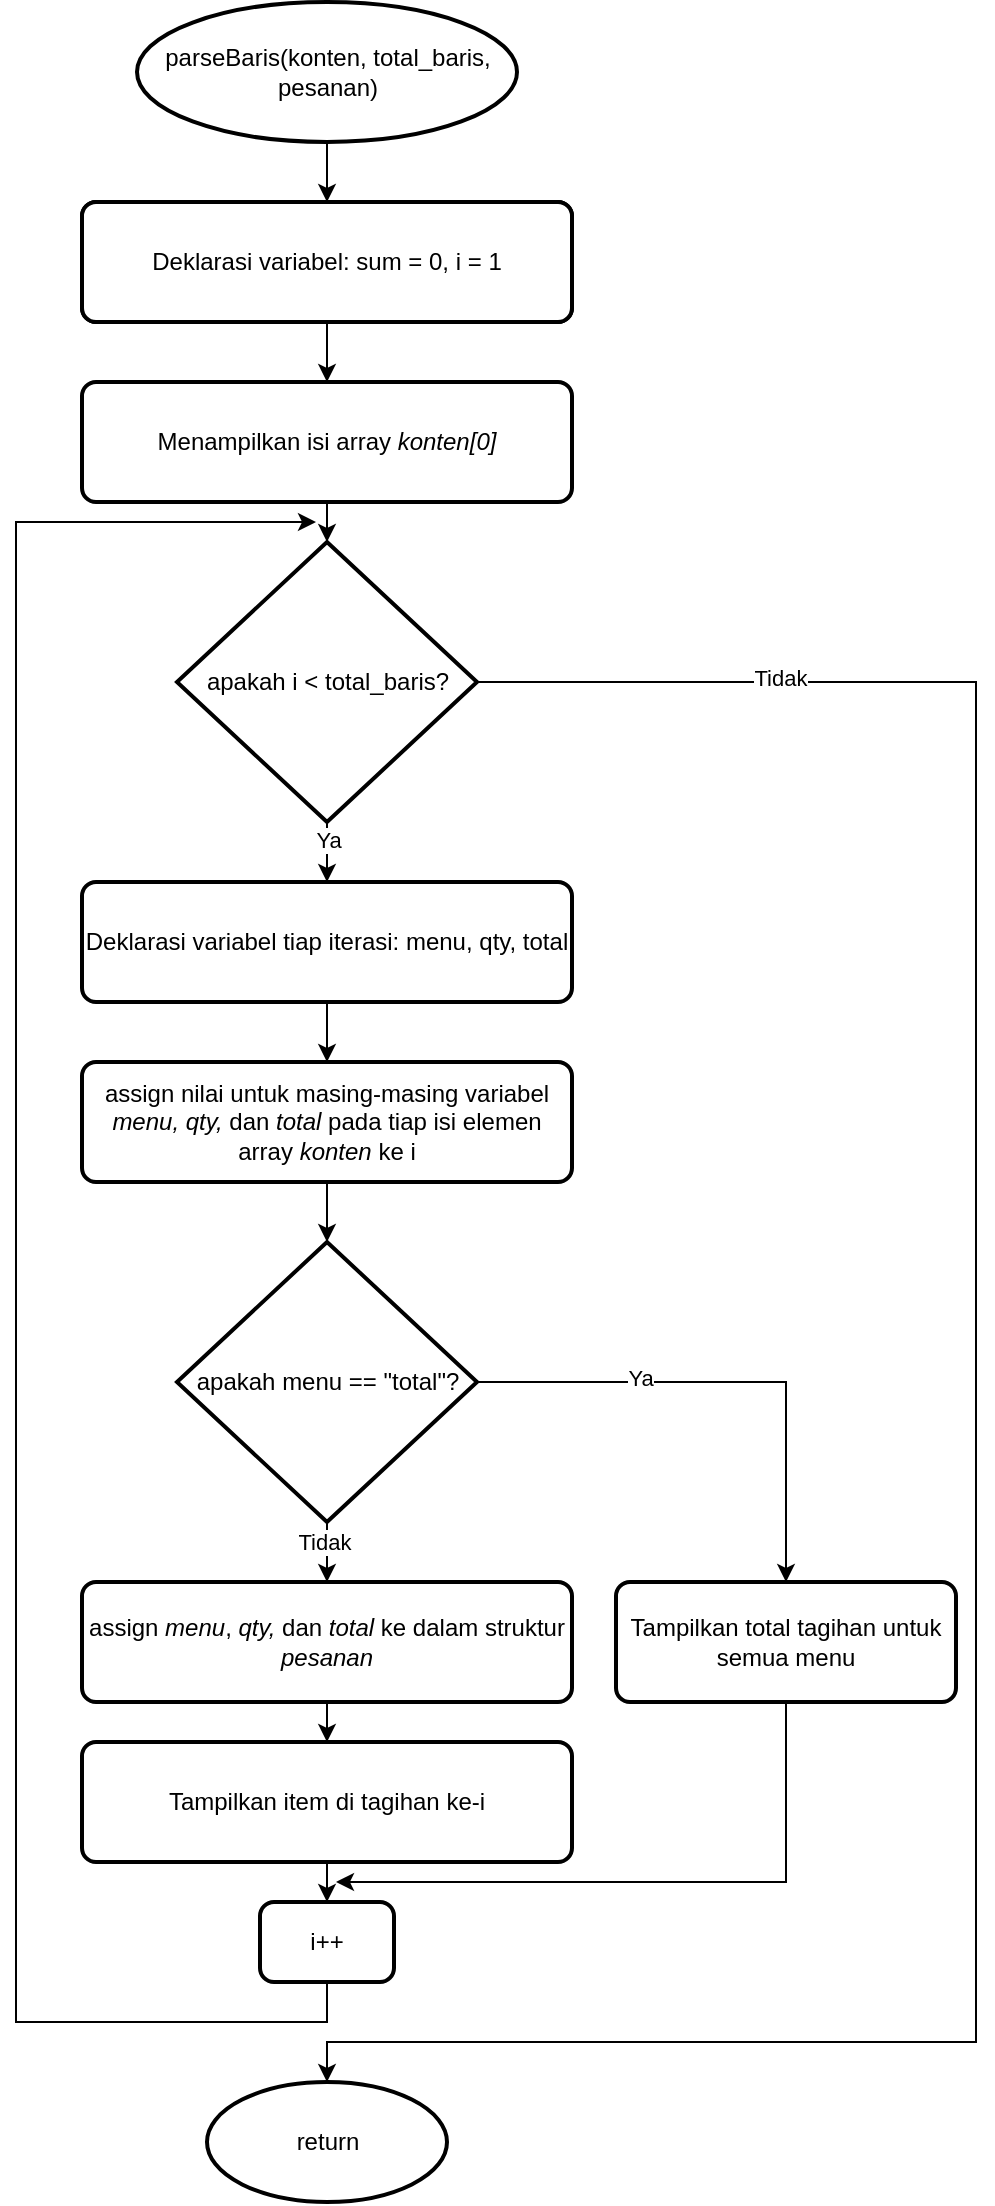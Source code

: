 <mxfile version="23.1.5" type="device">
  <diagram name="Page-1" id="pIJavBY0yzTweW4xneVl">
    <mxGraphModel dx="30" dy="1672" grid="1" gridSize="10" guides="1" tooltips="1" connect="1" arrows="1" fold="1" page="1" pageScale="1" pageWidth="850" pageHeight="1100" math="0" shadow="0">
      <root>
        <mxCell id="0" />
        <mxCell id="1" parent="0" />
        <mxCell id="Muna9QnkxV_2Qp5-yft--2" style="edgeStyle=orthogonalEdgeStyle;rounded=0;orthogonalLoop=1;jettySize=auto;html=1;exitX=0.5;exitY=1;exitDx=0;exitDy=0;exitPerimeter=0;entryX=0.5;entryY=0;entryDx=0;entryDy=0;" parent="1" source="dBdyuKx9wnMH7rO0jvBw-1" target="Muna9QnkxV_2Qp5-yft--1" edge="1">
          <mxGeometry relative="1" as="geometry" />
        </mxCell>
        <mxCell id="dBdyuKx9wnMH7rO0jvBw-1" value="parseBaris(konten, total_baris, pesanan)" style="strokeWidth=2;html=1;shape=mxgraph.flowchart.start_1;whiteSpace=wrap;" parent="1" vertex="1">
          <mxGeometry x="1180.5" width="190" height="70" as="geometry" />
        </mxCell>
        <mxCell id="VPQM44rSCXUB25WVkZ3f-20" value="return" style="strokeWidth=2;html=1;shape=mxgraph.flowchart.start_1;whiteSpace=wrap;" parent="1" vertex="1">
          <mxGeometry x="1215.5" y="1040" width="120" height="60" as="geometry" />
        </mxCell>
        <mxCell id="Muna9QnkxV_2Qp5-yft--1" value="Deklarasi variabel: filename, fp, konten, total_baris, buffer, pesanan, pemesan, jumlah_orang, banyak_pesanan" style="rounded=1;whiteSpace=wrap;html=1;absoluteArcSize=1;arcSize=14;strokeWidth=2;" parent="1" vertex="1">
          <mxGeometry x="1153" y="100" width="245" height="60" as="geometry" />
        </mxCell>
        <mxCell id="Muna9QnkxV_2Qp5-yft--5" style="edgeStyle=orthogonalEdgeStyle;rounded=0;orthogonalLoop=1;jettySize=auto;html=1;exitX=0.5;exitY=1;exitDx=0;exitDy=0;entryX=0.5;entryY=0;entryDx=0;entryDy=0;" parent="1" source="Muna9QnkxV_2Qp5-yft--3" target="Muna9QnkxV_2Qp5-yft--4" edge="1">
          <mxGeometry relative="1" as="geometry" />
        </mxCell>
        <mxCell id="Muna9QnkxV_2Qp5-yft--3" value="Deklarasi variabel: sum = 0, i = 1" style="rounded=1;whiteSpace=wrap;html=1;absoluteArcSize=1;arcSize=14;strokeWidth=2;" parent="1" vertex="1">
          <mxGeometry x="1153" y="100" width="245" height="60" as="geometry" />
        </mxCell>
        <mxCell id="Muna9QnkxV_2Qp5-yft--4" value="Menampilkan isi array &lt;i&gt;konten[0]&lt;/i&gt;" style="rounded=1;whiteSpace=wrap;html=1;absoluteArcSize=1;arcSize=14;strokeWidth=2;" parent="1" vertex="1">
          <mxGeometry x="1153" y="190" width="245" height="60" as="geometry" />
        </mxCell>
        <mxCell id="mlh2b1YYY3yTuKLfdCJF-4" style="edgeStyle=orthogonalEdgeStyle;rounded=0;orthogonalLoop=1;jettySize=auto;html=1;exitX=0.5;exitY=1;exitDx=0;exitDy=0;exitPerimeter=0;entryX=0.5;entryY=0;entryDx=0;entryDy=0;" edge="1" parent="1" source="mlh2b1YYY3yTuKLfdCJF-1" target="mlh2b1YYY3yTuKLfdCJF-3">
          <mxGeometry relative="1" as="geometry" />
        </mxCell>
        <mxCell id="mlh2b1YYY3yTuKLfdCJF-5" value="Ya" style="edgeLabel;html=1;align=center;verticalAlign=middle;resizable=0;points=[];" vertex="1" connectable="0" parent="mlh2b1YYY3yTuKLfdCJF-4">
          <mxGeometry x="-0.4" relative="1" as="geometry">
            <mxPoint as="offset" />
          </mxGeometry>
        </mxCell>
        <mxCell id="mlh2b1YYY3yTuKLfdCJF-24" style="edgeStyle=orthogonalEdgeStyle;rounded=0;orthogonalLoop=1;jettySize=auto;html=1;exitX=1;exitY=0.5;exitDx=0;exitDy=0;exitPerimeter=0;entryX=0.5;entryY=0;entryDx=0;entryDy=0;entryPerimeter=0;" edge="1" parent="1" source="mlh2b1YYY3yTuKLfdCJF-1" target="VPQM44rSCXUB25WVkZ3f-20">
          <mxGeometry relative="1" as="geometry">
            <mxPoint x="1680" y="1074" as="targetPoint" />
            <Array as="points">
              <mxPoint x="1600" y="340" />
              <mxPoint x="1600" y="1020" />
              <mxPoint x="1276" y="1020" />
            </Array>
          </mxGeometry>
        </mxCell>
        <mxCell id="mlh2b1YYY3yTuKLfdCJF-25" value="Tidak" style="edgeLabel;html=1;align=center;verticalAlign=middle;resizable=0;points=[];" vertex="1" connectable="0" parent="mlh2b1YYY3yTuKLfdCJF-24">
          <mxGeometry x="-0.762" y="2" relative="1" as="geometry">
            <mxPoint as="offset" />
          </mxGeometry>
        </mxCell>
        <mxCell id="mlh2b1YYY3yTuKLfdCJF-1" value="apakah i &amp;lt; total_baris?" style="strokeWidth=2;html=1;shape=mxgraph.flowchart.decision;whiteSpace=wrap;" vertex="1" parent="1">
          <mxGeometry x="1200.5" y="270" width="150" height="140" as="geometry" />
        </mxCell>
        <mxCell id="mlh2b1YYY3yTuKLfdCJF-2" style="edgeStyle=orthogonalEdgeStyle;rounded=0;orthogonalLoop=1;jettySize=auto;html=1;exitX=0.5;exitY=1;exitDx=0;exitDy=0;entryX=0.5;entryY=0;entryDx=0;entryDy=0;entryPerimeter=0;" edge="1" parent="1" source="Muna9QnkxV_2Qp5-yft--4" target="mlh2b1YYY3yTuKLfdCJF-1">
          <mxGeometry relative="1" as="geometry" />
        </mxCell>
        <mxCell id="mlh2b1YYY3yTuKLfdCJF-7" style="edgeStyle=orthogonalEdgeStyle;rounded=0;orthogonalLoop=1;jettySize=auto;html=1;exitX=0.5;exitY=1;exitDx=0;exitDy=0;entryX=0.5;entryY=0;entryDx=0;entryDy=0;" edge="1" parent="1" source="mlh2b1YYY3yTuKLfdCJF-3" target="mlh2b1YYY3yTuKLfdCJF-6">
          <mxGeometry relative="1" as="geometry" />
        </mxCell>
        <mxCell id="mlh2b1YYY3yTuKLfdCJF-3" value="Deklarasi variabel tiap iterasi: menu, qty, total" style="rounded=1;whiteSpace=wrap;html=1;absoluteArcSize=1;arcSize=14;strokeWidth=2;" vertex="1" parent="1">
          <mxGeometry x="1153" y="440" width="245" height="60" as="geometry" />
        </mxCell>
        <mxCell id="mlh2b1YYY3yTuKLfdCJF-6" value="assign nilai untuk masing-masing variabel &lt;i&gt;menu, qty, &lt;/i&gt;dan &lt;i&gt;total&lt;/i&gt;&amp;nbsp;pada tiap isi elemen array &lt;i&gt;konten &lt;/i&gt;ke i" style="rounded=1;whiteSpace=wrap;html=1;absoluteArcSize=1;arcSize=14;strokeWidth=2;" vertex="1" parent="1">
          <mxGeometry x="1153" y="530" width="245" height="60" as="geometry" />
        </mxCell>
        <mxCell id="mlh2b1YYY3yTuKLfdCJF-11" style="edgeStyle=orthogonalEdgeStyle;rounded=0;orthogonalLoop=1;jettySize=auto;html=1;exitX=0.5;exitY=1;exitDx=0;exitDy=0;exitPerimeter=0;entryX=0.5;entryY=0;entryDx=0;entryDy=0;" edge="1" parent="1" source="mlh2b1YYY3yTuKLfdCJF-8" target="mlh2b1YYY3yTuKLfdCJF-10">
          <mxGeometry relative="1" as="geometry" />
        </mxCell>
        <mxCell id="mlh2b1YYY3yTuKLfdCJF-12" value="Tidak" style="edgeLabel;html=1;align=center;verticalAlign=middle;resizable=0;points=[];" vertex="1" connectable="0" parent="mlh2b1YYY3yTuKLfdCJF-11">
          <mxGeometry x="-0.333" y="2" relative="1" as="geometry">
            <mxPoint x="-4" as="offset" />
          </mxGeometry>
        </mxCell>
        <mxCell id="mlh2b1YYY3yTuKLfdCJF-19" style="edgeStyle=orthogonalEdgeStyle;rounded=0;orthogonalLoop=1;jettySize=auto;html=1;exitX=1;exitY=0.5;exitDx=0;exitDy=0;exitPerimeter=0;entryX=0.5;entryY=0;entryDx=0;entryDy=0;" edge="1" parent="1" source="mlh2b1YYY3yTuKLfdCJF-8" target="mlh2b1YYY3yTuKLfdCJF-18">
          <mxGeometry relative="1" as="geometry" />
        </mxCell>
        <mxCell id="mlh2b1YYY3yTuKLfdCJF-23" value="Ya" style="edgeLabel;html=1;align=center;verticalAlign=middle;resizable=0;points=[];" vertex="1" connectable="0" parent="mlh2b1YYY3yTuKLfdCJF-19">
          <mxGeometry x="-0.373" y="2" relative="1" as="geometry">
            <mxPoint x="1" as="offset" />
          </mxGeometry>
        </mxCell>
        <mxCell id="mlh2b1YYY3yTuKLfdCJF-8" value="apakah menu == &quot;total&quot;?" style="strokeWidth=2;html=1;shape=mxgraph.flowchart.decision;whiteSpace=wrap;" vertex="1" parent="1">
          <mxGeometry x="1200.5" y="620" width="150" height="140" as="geometry" />
        </mxCell>
        <mxCell id="mlh2b1YYY3yTuKLfdCJF-9" style="edgeStyle=orthogonalEdgeStyle;rounded=0;orthogonalLoop=1;jettySize=auto;html=1;exitX=0.5;exitY=1;exitDx=0;exitDy=0;entryX=0.5;entryY=0;entryDx=0;entryDy=0;entryPerimeter=0;" edge="1" parent="1" source="mlh2b1YYY3yTuKLfdCJF-6" target="mlh2b1YYY3yTuKLfdCJF-8">
          <mxGeometry relative="1" as="geometry" />
        </mxCell>
        <mxCell id="mlh2b1YYY3yTuKLfdCJF-14" style="edgeStyle=orthogonalEdgeStyle;rounded=0;orthogonalLoop=1;jettySize=auto;html=1;exitX=0.5;exitY=1;exitDx=0;exitDy=0;entryX=0.5;entryY=0;entryDx=0;entryDy=0;" edge="1" parent="1" source="mlh2b1YYY3yTuKLfdCJF-10" target="mlh2b1YYY3yTuKLfdCJF-13">
          <mxGeometry relative="1" as="geometry" />
        </mxCell>
        <mxCell id="mlh2b1YYY3yTuKLfdCJF-10" value="assign &lt;i&gt;menu&lt;/i&gt;,&lt;i&gt;&amp;nbsp;qty, &lt;/i&gt;dan &lt;i&gt;total&lt;/i&gt;&amp;nbsp;ke dalam struktur &lt;i&gt;pesanan&lt;/i&gt;" style="rounded=1;whiteSpace=wrap;html=1;absoluteArcSize=1;arcSize=14;strokeWidth=2;" vertex="1" parent="1">
          <mxGeometry x="1153" y="790" width="245" height="60" as="geometry" />
        </mxCell>
        <mxCell id="mlh2b1YYY3yTuKLfdCJF-16" style="edgeStyle=orthogonalEdgeStyle;rounded=0;orthogonalLoop=1;jettySize=auto;html=1;exitX=0.5;exitY=1;exitDx=0;exitDy=0;entryX=0.5;entryY=0;entryDx=0;entryDy=0;" edge="1" parent="1" source="mlh2b1YYY3yTuKLfdCJF-13" target="mlh2b1YYY3yTuKLfdCJF-15">
          <mxGeometry relative="1" as="geometry" />
        </mxCell>
        <mxCell id="mlh2b1YYY3yTuKLfdCJF-13" value="Tampilkan item di tagihan ke-i" style="rounded=1;whiteSpace=wrap;html=1;absoluteArcSize=1;arcSize=14;strokeWidth=2;" vertex="1" parent="1">
          <mxGeometry x="1153" y="870" width="245" height="60" as="geometry" />
        </mxCell>
        <mxCell id="mlh2b1YYY3yTuKLfdCJF-17" style="edgeStyle=orthogonalEdgeStyle;rounded=0;orthogonalLoop=1;jettySize=auto;html=1;exitX=0.5;exitY=1;exitDx=0;exitDy=0;" edge="1" parent="1" source="mlh2b1YYY3yTuKLfdCJF-15">
          <mxGeometry relative="1" as="geometry">
            <mxPoint x="1270" y="260" as="targetPoint" />
            <Array as="points">
              <mxPoint x="1276" y="1010" />
              <mxPoint x="1120" y="1010" />
              <mxPoint x="1120" y="260" />
            </Array>
          </mxGeometry>
        </mxCell>
        <mxCell id="mlh2b1YYY3yTuKLfdCJF-15" value="i++" style="rounded=1;whiteSpace=wrap;html=1;absoluteArcSize=1;arcSize=14;strokeWidth=2;" vertex="1" parent="1">
          <mxGeometry x="1242" y="950" width="67" height="40" as="geometry" />
        </mxCell>
        <mxCell id="mlh2b1YYY3yTuKLfdCJF-22" style="edgeStyle=orthogonalEdgeStyle;rounded=0;orthogonalLoop=1;jettySize=auto;html=1;exitX=0.5;exitY=1;exitDx=0;exitDy=0;" edge="1" parent="1" source="mlh2b1YYY3yTuKLfdCJF-18">
          <mxGeometry relative="1" as="geometry">
            <mxPoint x="1280" y="940" as="targetPoint" />
            <Array as="points">
              <mxPoint x="1505" y="940" />
            </Array>
          </mxGeometry>
        </mxCell>
        <mxCell id="mlh2b1YYY3yTuKLfdCJF-18" value="Tampilkan total tagihan untuk semua menu" style="rounded=1;whiteSpace=wrap;html=1;absoluteArcSize=1;arcSize=14;strokeWidth=2;" vertex="1" parent="1">
          <mxGeometry x="1420" y="790" width="170" height="60" as="geometry" />
        </mxCell>
      </root>
    </mxGraphModel>
  </diagram>
</mxfile>
